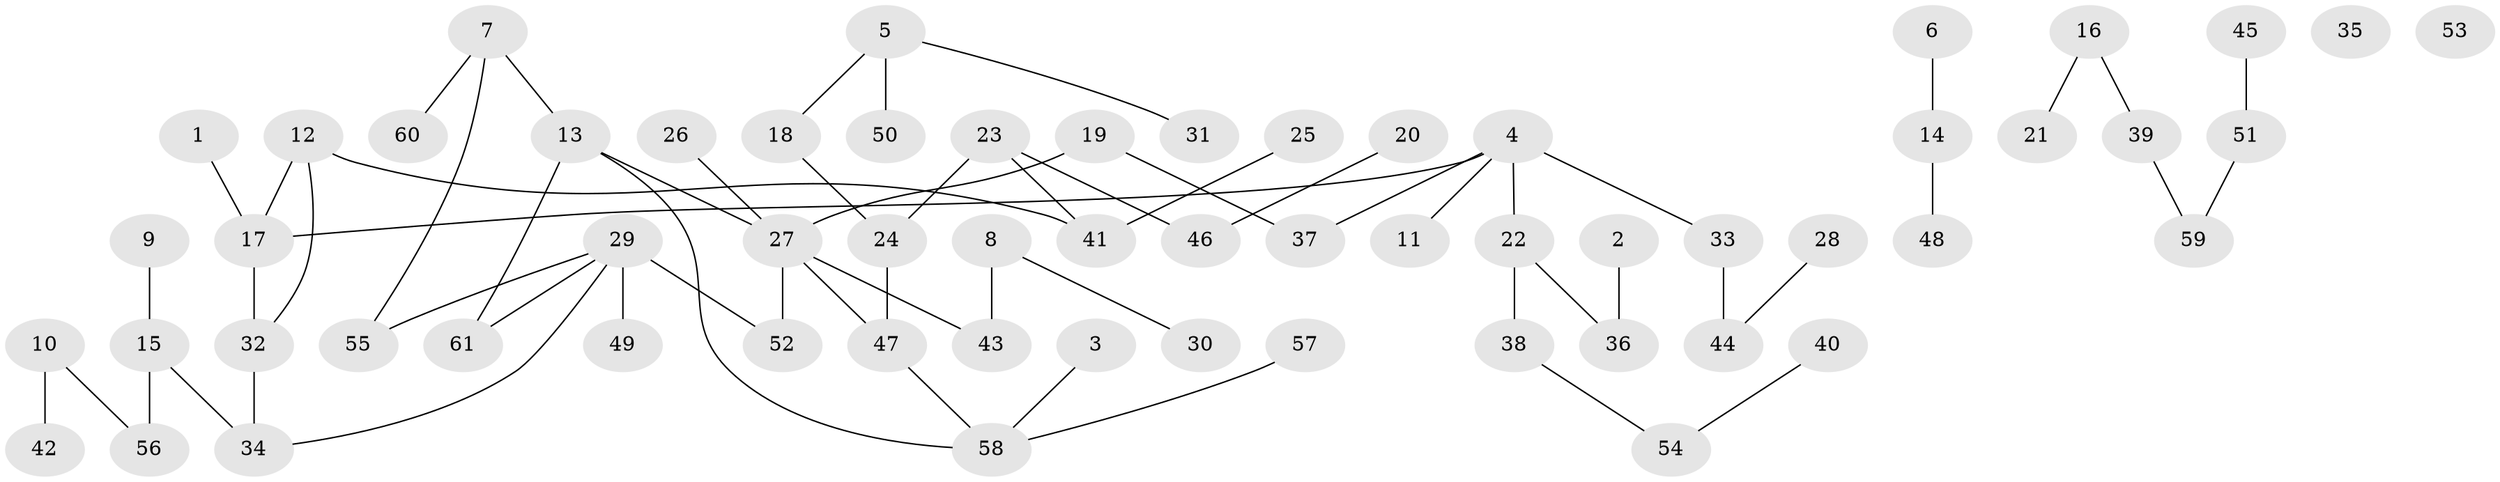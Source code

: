 // coarse degree distribution, {5: 0.2, 2: 0.26666666666666666, 1: 0.4666666666666667, 4: 0.06666666666666667}
// Generated by graph-tools (version 1.1) at 2025/48/03/04/25 22:48:09]
// undirected, 61 vertices, 62 edges
graph export_dot {
  node [color=gray90,style=filled];
  1;
  2;
  3;
  4;
  5;
  6;
  7;
  8;
  9;
  10;
  11;
  12;
  13;
  14;
  15;
  16;
  17;
  18;
  19;
  20;
  21;
  22;
  23;
  24;
  25;
  26;
  27;
  28;
  29;
  30;
  31;
  32;
  33;
  34;
  35;
  36;
  37;
  38;
  39;
  40;
  41;
  42;
  43;
  44;
  45;
  46;
  47;
  48;
  49;
  50;
  51;
  52;
  53;
  54;
  55;
  56;
  57;
  58;
  59;
  60;
  61;
  1 -- 17;
  2 -- 36;
  3 -- 58;
  4 -- 11;
  4 -- 17;
  4 -- 22;
  4 -- 33;
  4 -- 37;
  5 -- 18;
  5 -- 31;
  5 -- 50;
  6 -- 14;
  7 -- 13;
  7 -- 55;
  7 -- 60;
  8 -- 30;
  8 -- 43;
  9 -- 15;
  10 -- 42;
  10 -- 56;
  12 -- 17;
  12 -- 32;
  12 -- 41;
  13 -- 27;
  13 -- 58;
  13 -- 61;
  14 -- 48;
  15 -- 34;
  15 -- 56;
  16 -- 21;
  16 -- 39;
  17 -- 32;
  18 -- 24;
  19 -- 27;
  19 -- 37;
  20 -- 46;
  22 -- 36;
  22 -- 38;
  23 -- 24;
  23 -- 41;
  23 -- 46;
  24 -- 47;
  25 -- 41;
  26 -- 27;
  27 -- 43;
  27 -- 47;
  27 -- 52;
  28 -- 44;
  29 -- 34;
  29 -- 49;
  29 -- 52;
  29 -- 55;
  29 -- 61;
  32 -- 34;
  33 -- 44;
  38 -- 54;
  39 -- 59;
  40 -- 54;
  45 -- 51;
  47 -- 58;
  51 -- 59;
  57 -- 58;
}
